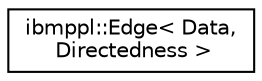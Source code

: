 digraph "Graphical Class Hierarchy"
{
  edge [fontname="Helvetica",fontsize="10",labelfontname="Helvetica",labelfontsize="10"];
  node [fontname="Helvetica",fontsize="10",shape=record];
  rankdir="LR";
  Node1 [label="ibmppl::Edge\< Data,\l Directedness \>",height=0.2,width=0.4,color="black", fillcolor="white", style="filled",URL="$classibmppl_1_1Edge.html",tooltip="Edge of a graph: templated by the type of property data &lt;Data&gt; "];
}
